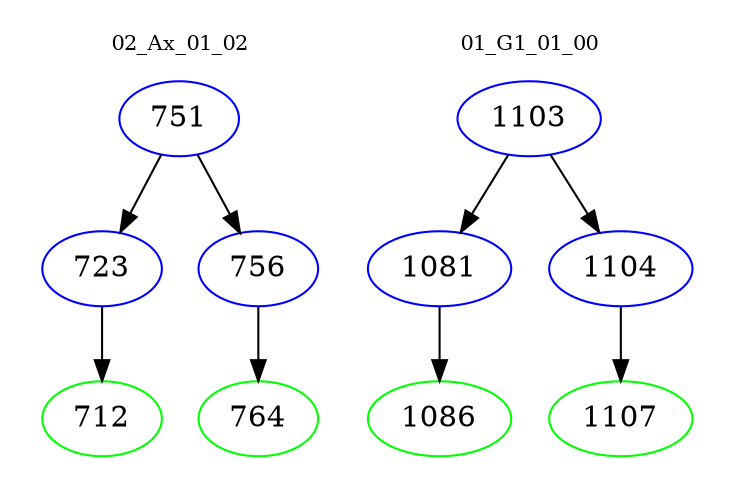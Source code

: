 digraph{
subgraph cluster_0 {
color = white
label = "02_Ax_01_02";
fontsize=10;
T0_751 [label="751", color="blue"]
T0_751 -> T0_723 [color="black"]
T0_723 [label="723", color="blue"]
T0_723 -> T0_712 [color="black"]
T0_712 [label="712", color="green"]
T0_751 -> T0_756 [color="black"]
T0_756 [label="756", color="blue"]
T0_756 -> T0_764 [color="black"]
T0_764 [label="764", color="green"]
}
subgraph cluster_1 {
color = white
label = "01_G1_01_00";
fontsize=10;
T1_1103 [label="1103", color="blue"]
T1_1103 -> T1_1081 [color="black"]
T1_1081 [label="1081", color="blue"]
T1_1081 -> T1_1086 [color="black"]
T1_1086 [label="1086", color="green"]
T1_1103 -> T1_1104 [color="black"]
T1_1104 [label="1104", color="blue"]
T1_1104 -> T1_1107 [color="black"]
T1_1107 [label="1107", color="green"]
}
}
